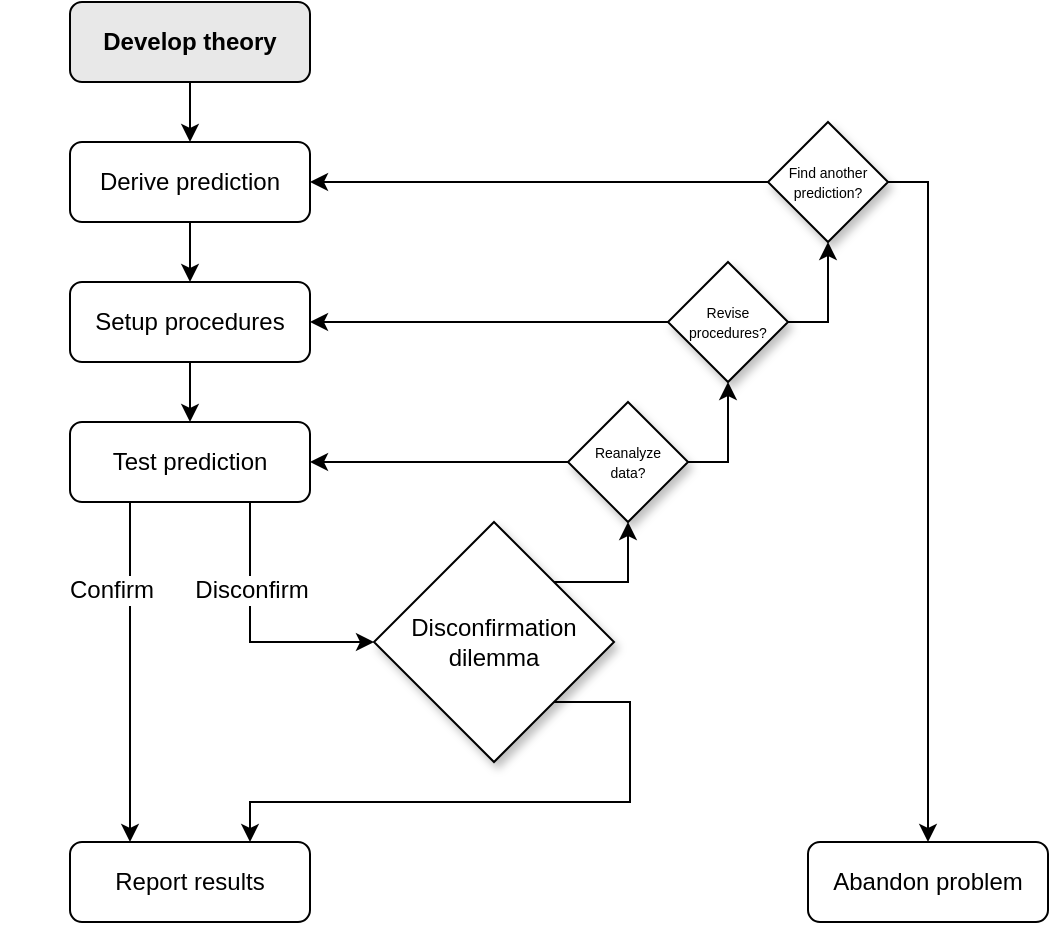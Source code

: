 <mxfile version="17.5.0" type="device"><diagram id="tUtK5S4RgikaC399fw10" name="Page-1"><mxGraphModel dx="1726" dy="976" grid="1" gridSize="10" guides="1" tooltips="1" connect="1" arrows="1" fold="1" page="1" pageScale="1" pageWidth="827" pageHeight="1169" math="0" shadow="0"><root><mxCell id="0"/><mxCell id="1" parent="0"/><mxCell id="74SdGn7OcuEXNfA3d89L-1" value="Abandon problem" style="rounded=1;whiteSpace=wrap;html=1;fontSize=12;glass=0;strokeWidth=1;shadow=0;" vertex="1" parent="1"><mxGeometry x="550" y="470" width="120" height="40" as="geometry"/></mxCell><mxCell id="74SdGn7OcuEXNfA3d89L-2" style="edgeStyle=orthogonalEdgeStyle;rounded=0;orthogonalLoop=1;jettySize=auto;html=1;entryX=0.5;entryY=0;entryDx=0;entryDy=0;" edge="1" parent="1" source="74SdGn7OcuEXNfA3d89L-3" target="74SdGn7OcuEXNfA3d89L-5"><mxGeometry relative="1" as="geometry"/></mxCell><mxCell id="74SdGn7OcuEXNfA3d89L-3" value="Derive prediction" style="rounded=1;whiteSpace=wrap;html=1;fontSize=12;glass=0;strokeWidth=1;shadow=0;" vertex="1" parent="1"><mxGeometry x="181" y="120" width="120" height="40" as="geometry"/></mxCell><mxCell id="74SdGn7OcuEXNfA3d89L-4" style="edgeStyle=orthogonalEdgeStyle;rounded=0;orthogonalLoop=1;jettySize=auto;html=1;exitX=0.5;exitY=1;exitDx=0;exitDy=0;entryX=0.5;entryY=0;entryDx=0;entryDy=0;" edge="1" parent="1" source="74SdGn7OcuEXNfA3d89L-5" target="74SdGn7OcuEXNfA3d89L-8"><mxGeometry relative="1" as="geometry"/></mxCell><mxCell id="74SdGn7OcuEXNfA3d89L-5" value="Setup procedures" style="rounded=1;whiteSpace=wrap;html=1;fontSize=12;glass=0;strokeWidth=1;shadow=0;" vertex="1" parent="1"><mxGeometry x="181" y="190" width="120" height="40" as="geometry"/></mxCell><mxCell id="74SdGn7OcuEXNfA3d89L-6" value="&lt;br&gt;" style="edgeStyle=orthogonalEdgeStyle;rounded=0;orthogonalLoop=1;jettySize=auto;html=1;exitX=0.25;exitY=1;exitDx=0;exitDy=0;entryX=0.25;entryY=0;entryDx=0;entryDy=0;" edge="1" parent="1" source="74SdGn7OcuEXNfA3d89L-8" target="74SdGn7OcuEXNfA3d89L-9"><mxGeometry relative="1" as="geometry"><Array as="points"><mxPoint x="211" y="330"/><mxPoint x="211" y="330"/></Array></mxGeometry></mxCell><mxCell id="74SdGn7OcuEXNfA3d89L-7" value="" style="edgeStyle=orthogonalEdgeStyle;rounded=0;orthogonalLoop=1;jettySize=auto;html=1;exitX=0.75;exitY=1;exitDx=0;exitDy=0;entryX=0;entryY=0.5;entryDx=0;entryDy=0;" edge="1" parent="1" source="74SdGn7OcuEXNfA3d89L-8" target="74SdGn7OcuEXNfA3d89L-14"><mxGeometry relative="1" as="geometry"><mxPoint x="351" y="350" as="targetPoint"/><Array as="points"><mxPoint x="271" y="370"/></Array></mxGeometry></mxCell><mxCell id="74SdGn7OcuEXNfA3d89L-8" value="Test prediction" style="rounded=1;whiteSpace=wrap;html=1;fontSize=12;glass=0;strokeWidth=1;shadow=0;" vertex="1" parent="1"><mxGeometry x="181" y="260" width="120" height="40" as="geometry"/></mxCell><mxCell id="74SdGn7OcuEXNfA3d89L-9" value="Report results" style="rounded=1;whiteSpace=wrap;html=1;fontSize=12;glass=0;strokeWidth=1;shadow=0;" vertex="1" parent="1"><mxGeometry x="181" y="470" width="120" height="40" as="geometry"/></mxCell><mxCell id="74SdGn7OcuEXNfA3d89L-10" style="edgeStyle=orthogonalEdgeStyle;rounded=0;orthogonalLoop=1;jettySize=auto;html=1;entryX=0.5;entryY=0;entryDx=0;entryDy=0;" edge="1" parent="1" source="74SdGn7OcuEXNfA3d89L-11" target="74SdGn7OcuEXNfA3d89L-3"><mxGeometry relative="1" as="geometry"/></mxCell><mxCell id="74SdGn7OcuEXNfA3d89L-11" value="Develop theory" style="rounded=1;whiteSpace=wrap;html=1;fontSize=12;glass=0;strokeWidth=1;shadow=0;fillColor=#E8E8E8;fontStyle=1" vertex="1" parent="1"><mxGeometry x="181" y="50" width="120" height="40" as="geometry"/></mxCell><mxCell id="74SdGn7OcuEXNfA3d89L-13" style="edgeStyle=orthogonalEdgeStyle;rounded=0;jumpSize=6;orthogonalLoop=1;jettySize=auto;html=1;endArrow=classic;endFill=1;targetPerimeterSpacing=3;exitX=1;exitY=1;exitDx=0;exitDy=0;entryX=0.75;entryY=0;entryDx=0;entryDy=0;" edge="1" parent="1" source="74SdGn7OcuEXNfA3d89L-14" target="74SdGn7OcuEXNfA3d89L-9"><mxGeometry relative="1" as="geometry"><mxPoint x="271" y="440" as="targetPoint"/><Array as="points"><mxPoint x="461" y="400"/><mxPoint x="461" y="450"/><mxPoint x="271" y="450"/></Array></mxGeometry></mxCell><mxCell id="74SdGn7OcuEXNfA3d89L-35" style="edgeStyle=orthogonalEdgeStyle;rounded=0;orthogonalLoop=1;jettySize=auto;html=1;exitX=1;exitY=0;exitDx=0;exitDy=0;entryX=0.5;entryY=1;entryDx=0;entryDy=0;fontSize=8;" edge="1" parent="1" source="74SdGn7OcuEXNfA3d89L-14" target="74SdGn7OcuEXNfA3d89L-38"><mxGeometry relative="1" as="geometry"><mxPoint x="460" y="307" as="targetPoint"/><Array as="points"><mxPoint x="460" y="340"/></Array></mxGeometry></mxCell><mxCell id="74SdGn7OcuEXNfA3d89L-14" value="Disconfirmation dilemma" style="rhombus;whiteSpace=wrap;html=1;shadow=1;" vertex="1" parent="1"><mxGeometry x="333" y="310" width="120" height="120" as="geometry"/></mxCell><mxCell id="74SdGn7OcuEXNfA3d89L-16" value="Confirm" style="text;html=1;strokeColor=none;fillColor=none;align=center;verticalAlign=middle;whiteSpace=wrap;rounded=0;shadow=1;labelBackgroundColor=#FFFFFF;spacingLeft=0;spacingRight=0;labelBorderColor=none;spacing=0;" vertex="1" parent="1"><mxGeometry x="150" y="326" width="104" height="35" as="geometry"/></mxCell><mxCell id="74SdGn7OcuEXNfA3d89L-17" value="Disconfirm" style="text;html=1;strokeColor=none;fillColor=none;align=center;verticalAlign=middle;whiteSpace=wrap;rounded=0;shadow=1;labelBackgroundColor=#FFFFFF;spacingLeft=0;spacingRight=0;labelBorderColor=none;spacing=0;" vertex="1" parent="1"><mxGeometry x="220" y="326" width="104" height="35" as="geometry"/></mxCell><mxCell id="74SdGn7OcuEXNfA3d89L-23" value="" style="endArrow=classic;html=1;rounded=0;targetPerimeterSpacing=3;jumpSize=6;endFill=1;entryX=1;entryY=0.5;entryDx=0;entryDy=0;exitX=0;exitY=0.5;exitDx=0;exitDy=0;" edge="1" parent="1" target="74SdGn7OcuEXNfA3d89L-8" source="74SdGn7OcuEXNfA3d89L-38"><mxGeometry width="50" height="50" relative="1" as="geometry"><mxPoint x="420" y="280" as="sourcePoint"/><mxPoint x="407" y="285" as="targetPoint"/></mxGeometry></mxCell><mxCell id="74SdGn7OcuEXNfA3d89L-51" style="rounded=0;orthogonalLoop=1;jettySize=auto;html=1;exitX=1;exitY=0.5;exitDx=0;exitDy=0;entryX=0.5;entryY=1;entryDx=0;entryDy=0;fontSize=7;endArrow=classic;endFill=1;jumpSize=6;edgeStyle=orthogonalEdgeStyle;" edge="1" parent="1" source="74SdGn7OcuEXNfA3d89L-38" target="74SdGn7OcuEXNfA3d89L-39"><mxGeometry relative="1" as="geometry"><Array as="points"><mxPoint x="510" y="280"/></Array></mxGeometry></mxCell><mxCell id="74SdGn7OcuEXNfA3d89L-38" value="&lt;font style=&quot;font-size: 7px&quot;&gt;Reanalyze&lt;br&gt;data?&lt;/font&gt;" style="rhombus;whiteSpace=wrap;html=1;shadow=1;fontSize=8;" vertex="1" parent="1"><mxGeometry x="430" y="250" width="60" height="60" as="geometry"/></mxCell><mxCell id="74SdGn7OcuEXNfA3d89L-55" style="edgeStyle=orthogonalEdgeStyle;rounded=0;jumpSize=6;orthogonalLoop=1;jettySize=auto;html=1;exitX=1;exitY=0.5;exitDx=0;exitDy=0;entryX=0.5;entryY=1;entryDx=0;entryDy=0;fontSize=7;endArrow=classic;endFill=1;" edge="1" parent="1" source="74SdGn7OcuEXNfA3d89L-39" target="74SdGn7OcuEXNfA3d89L-40"><mxGeometry relative="1" as="geometry"><Array as="points"><mxPoint x="560" y="210"/></Array></mxGeometry></mxCell><mxCell id="74SdGn7OcuEXNfA3d89L-39" value="&lt;font style=&quot;font-size: 7px ; line-height: 1.2&quot;&gt;Revise procedures?&lt;/font&gt;" style="rhombus;whiteSpace=wrap;html=1;shadow=1;fontSize=8;" vertex="1" parent="1"><mxGeometry x="480" y="180" width="60" height="60" as="geometry"/></mxCell><mxCell id="74SdGn7OcuEXNfA3d89L-40" value="&lt;font style=&quot;font-size: 7px&quot;&gt;Find another prediction?&lt;/font&gt;" style="rhombus;whiteSpace=wrap;html=1;shadow=1;fontSize=8;" vertex="1" parent="1"><mxGeometry x="530" y="110" width="60" height="60" as="geometry"/></mxCell><mxCell id="74SdGn7OcuEXNfA3d89L-42" value="" style="endArrow=classic;html=1;rounded=0;targetPerimeterSpacing=3;jumpSize=6;endFill=1;entryX=1;entryY=0.5;entryDx=0;entryDy=0;exitX=0;exitY=0.5;exitDx=0;exitDy=0;" edge="1" parent="1" source="74SdGn7OcuEXNfA3d89L-39" target="74SdGn7OcuEXNfA3d89L-5"><mxGeometry width="50" height="50" relative="1" as="geometry"><mxPoint x="440" y="290" as="sourcePoint"/><mxPoint x="311" y="290" as="targetPoint"/></mxGeometry></mxCell><mxCell id="74SdGn7OcuEXNfA3d89L-43" value="" style="endArrow=classic;html=1;rounded=0;targetPerimeterSpacing=3;jumpSize=6;endFill=1;entryX=1;entryY=0.5;entryDx=0;entryDy=0;exitX=0;exitY=0.5;exitDx=0;exitDy=0;" edge="1" parent="1" source="74SdGn7OcuEXNfA3d89L-40" target="74SdGn7OcuEXNfA3d89L-3"><mxGeometry width="50" height="50" relative="1" as="geometry"><mxPoint x="441" y="220" as="sourcePoint"/><mxPoint x="311" y="220" as="targetPoint"/></mxGeometry></mxCell><mxCell id="74SdGn7OcuEXNfA3d89L-46" style="edgeStyle=orthogonalEdgeStyle;rounded=0;orthogonalLoop=1;jettySize=auto;html=1;fontSize=8;exitX=1;exitY=0.5;exitDx=0;exitDy=0;" edge="1" parent="1" source="74SdGn7OcuEXNfA3d89L-40"><mxGeometry relative="1" as="geometry"><mxPoint x="501" y="220" as="sourcePoint"/><mxPoint x="610" y="470" as="targetPoint"/><Array as="points"><mxPoint x="610" y="140"/></Array></mxGeometry></mxCell></root></mxGraphModel></diagram></mxfile>